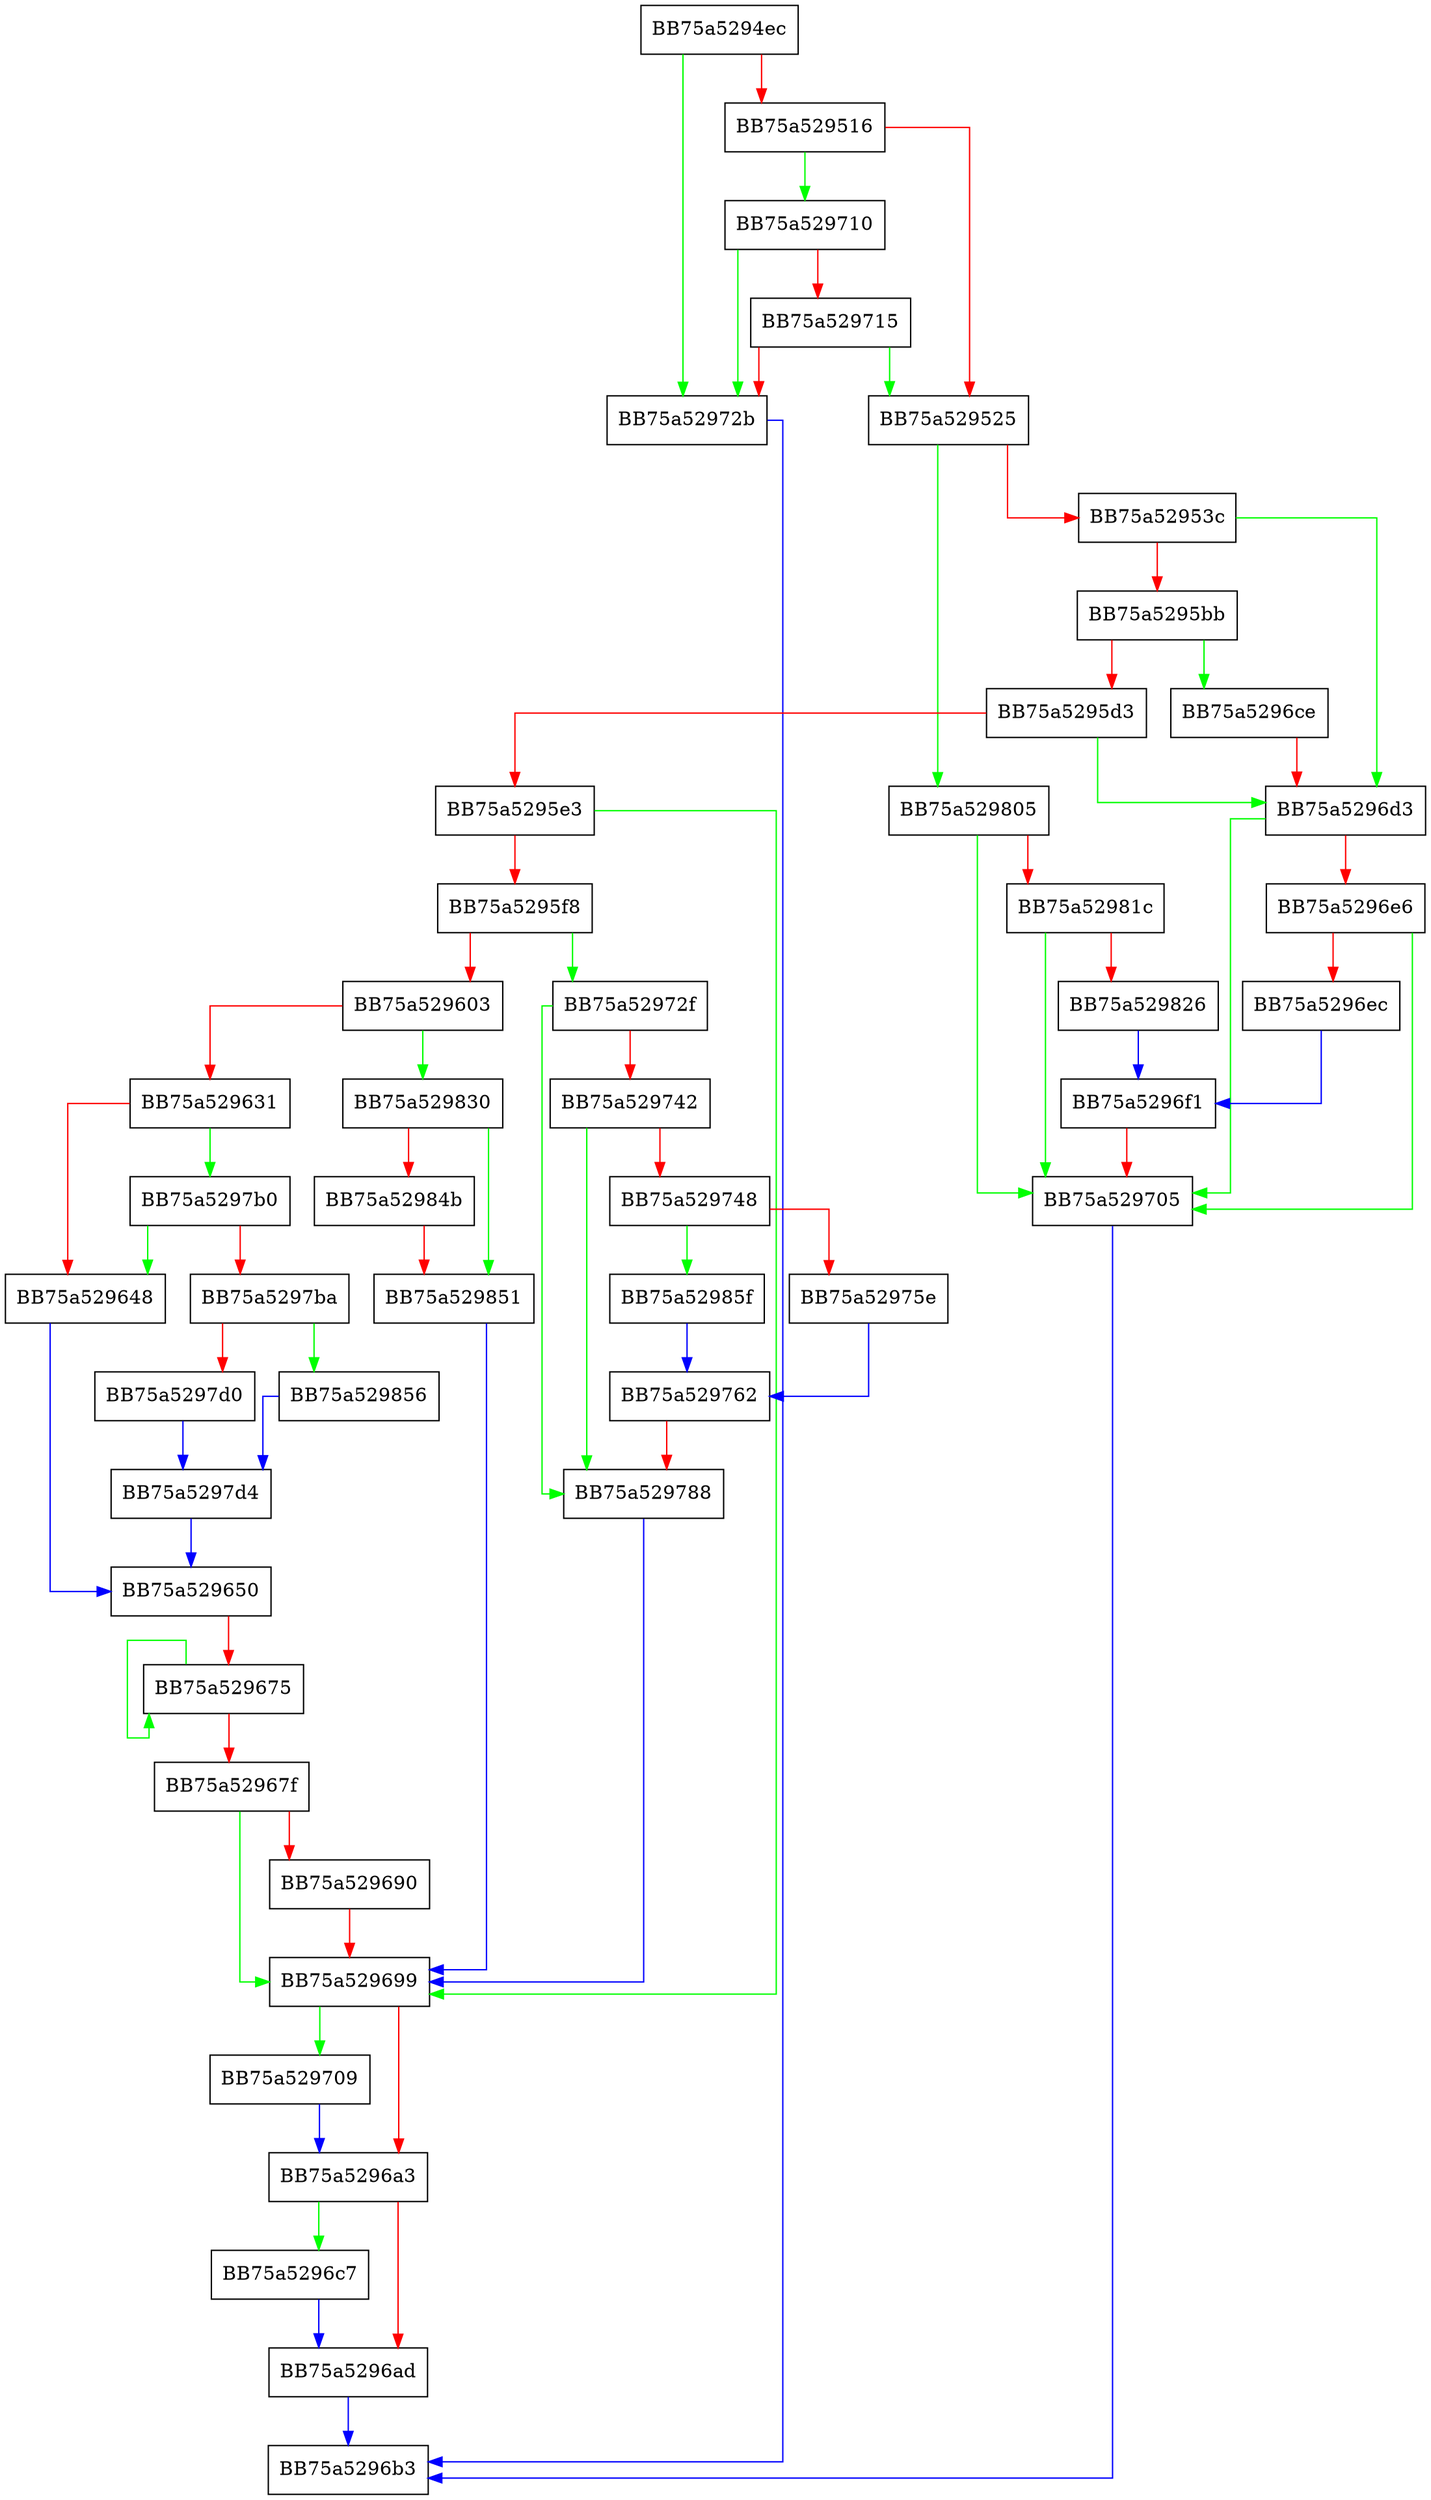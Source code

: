 digraph ParseXmlJobFile {
  node [shape="box"];
  graph [splines=ortho];
  BB75a5294ec -> BB75a52972b [color="green"];
  BB75a5294ec -> BB75a529516 [color="red"];
  BB75a529516 -> BB75a529710 [color="green"];
  BB75a529516 -> BB75a529525 [color="red"];
  BB75a529525 -> BB75a529805 [color="green"];
  BB75a529525 -> BB75a52953c [color="red"];
  BB75a52953c -> BB75a5296d3 [color="green"];
  BB75a52953c -> BB75a5295bb [color="red"];
  BB75a5295bb -> BB75a5296ce [color="green"];
  BB75a5295bb -> BB75a5295d3 [color="red"];
  BB75a5295d3 -> BB75a5296d3 [color="green"];
  BB75a5295d3 -> BB75a5295e3 [color="red"];
  BB75a5295e3 -> BB75a529699 [color="green"];
  BB75a5295e3 -> BB75a5295f8 [color="red"];
  BB75a5295f8 -> BB75a52972f [color="green"];
  BB75a5295f8 -> BB75a529603 [color="red"];
  BB75a529603 -> BB75a529830 [color="green"];
  BB75a529603 -> BB75a529631 [color="red"];
  BB75a529631 -> BB75a5297b0 [color="green"];
  BB75a529631 -> BB75a529648 [color="red"];
  BB75a529648 -> BB75a529650 [color="blue"];
  BB75a529650 -> BB75a529675 [color="red"];
  BB75a529675 -> BB75a529675 [color="green"];
  BB75a529675 -> BB75a52967f [color="red"];
  BB75a52967f -> BB75a529699 [color="green"];
  BB75a52967f -> BB75a529690 [color="red"];
  BB75a529690 -> BB75a529699 [color="red"];
  BB75a529699 -> BB75a529709 [color="green"];
  BB75a529699 -> BB75a5296a3 [color="red"];
  BB75a5296a3 -> BB75a5296c7 [color="green"];
  BB75a5296a3 -> BB75a5296ad [color="red"];
  BB75a5296ad -> BB75a5296b3 [color="blue"];
  BB75a5296c7 -> BB75a5296ad [color="blue"];
  BB75a5296ce -> BB75a5296d3 [color="red"];
  BB75a5296d3 -> BB75a529705 [color="green"];
  BB75a5296d3 -> BB75a5296e6 [color="red"];
  BB75a5296e6 -> BB75a529705 [color="green"];
  BB75a5296e6 -> BB75a5296ec [color="red"];
  BB75a5296ec -> BB75a5296f1 [color="blue"];
  BB75a5296f1 -> BB75a529705 [color="red"];
  BB75a529705 -> BB75a5296b3 [color="blue"];
  BB75a529709 -> BB75a5296a3 [color="blue"];
  BB75a529710 -> BB75a52972b [color="green"];
  BB75a529710 -> BB75a529715 [color="red"];
  BB75a529715 -> BB75a529525 [color="green"];
  BB75a529715 -> BB75a52972b [color="red"];
  BB75a52972b -> BB75a5296b3 [color="blue"];
  BB75a52972f -> BB75a529788 [color="green"];
  BB75a52972f -> BB75a529742 [color="red"];
  BB75a529742 -> BB75a529788 [color="green"];
  BB75a529742 -> BB75a529748 [color="red"];
  BB75a529748 -> BB75a52985f [color="green"];
  BB75a529748 -> BB75a52975e [color="red"];
  BB75a52975e -> BB75a529762 [color="blue"];
  BB75a529762 -> BB75a529788 [color="red"];
  BB75a529788 -> BB75a529699 [color="blue"];
  BB75a5297b0 -> BB75a529648 [color="green"];
  BB75a5297b0 -> BB75a5297ba [color="red"];
  BB75a5297ba -> BB75a529856 [color="green"];
  BB75a5297ba -> BB75a5297d0 [color="red"];
  BB75a5297d0 -> BB75a5297d4 [color="blue"];
  BB75a5297d4 -> BB75a529650 [color="blue"];
  BB75a529805 -> BB75a529705 [color="green"];
  BB75a529805 -> BB75a52981c [color="red"];
  BB75a52981c -> BB75a529705 [color="green"];
  BB75a52981c -> BB75a529826 [color="red"];
  BB75a529826 -> BB75a5296f1 [color="blue"];
  BB75a529830 -> BB75a529851 [color="green"];
  BB75a529830 -> BB75a52984b [color="red"];
  BB75a52984b -> BB75a529851 [color="red"];
  BB75a529851 -> BB75a529699 [color="blue"];
  BB75a529856 -> BB75a5297d4 [color="blue"];
  BB75a52985f -> BB75a529762 [color="blue"];
}